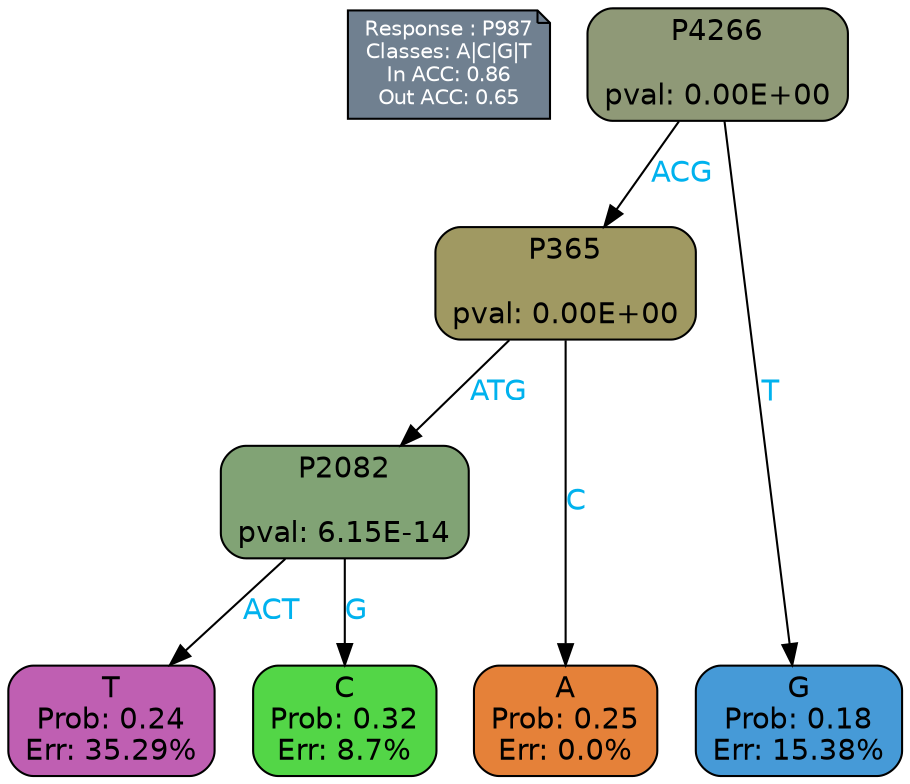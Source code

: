 digraph Tree {
node [shape=box, style="filled, rounded", color="black", fontname=helvetica] ;
graph [ranksep=equally, splines=polylines, bgcolor=transparent, dpi=600] ;
edge [fontname=helvetica] ;
LEGEND [label="Response : P987
Classes: A|C|G|T
In ACC: 0.86
Out ACC: 0.65
",shape=note,align=left,style=filled,fillcolor="slategray",fontcolor="white",fontsize=10];1 [label="P4266

pval: 0.00E+00", fillcolor="#8f9977"] ;
2 [label="P365

pval: 0.00E+00", fillcolor="#a09962"] ;
3 [label="P2082

pval: 6.15E-14", fillcolor="#81a375"] ;
4 [label="T
Prob: 0.24
Err: 35.29%", fillcolor="#bf5fb2"] ;
5 [label="C
Prob: 0.32
Err: 8.7%", fillcolor="#53d647"] ;
6 [label="A
Prob: 0.25
Err: 0.0%", fillcolor="#e58139"] ;
7 [label="G
Prob: 0.18
Err: 15.38%", fillcolor="#469ad7"] ;
1 -> 2 [label="ACG",fontcolor=deepskyblue2] ;
1 -> 7 [label="T",fontcolor=deepskyblue2] ;
2 -> 3 [label="ATG",fontcolor=deepskyblue2] ;
2 -> 6 [label="C",fontcolor=deepskyblue2] ;
3 -> 4 [label="ACT",fontcolor=deepskyblue2] ;
3 -> 5 [label="G",fontcolor=deepskyblue2] ;
{rank = same; 4;5;6;7;}{rank = same; LEGEND;1;}}